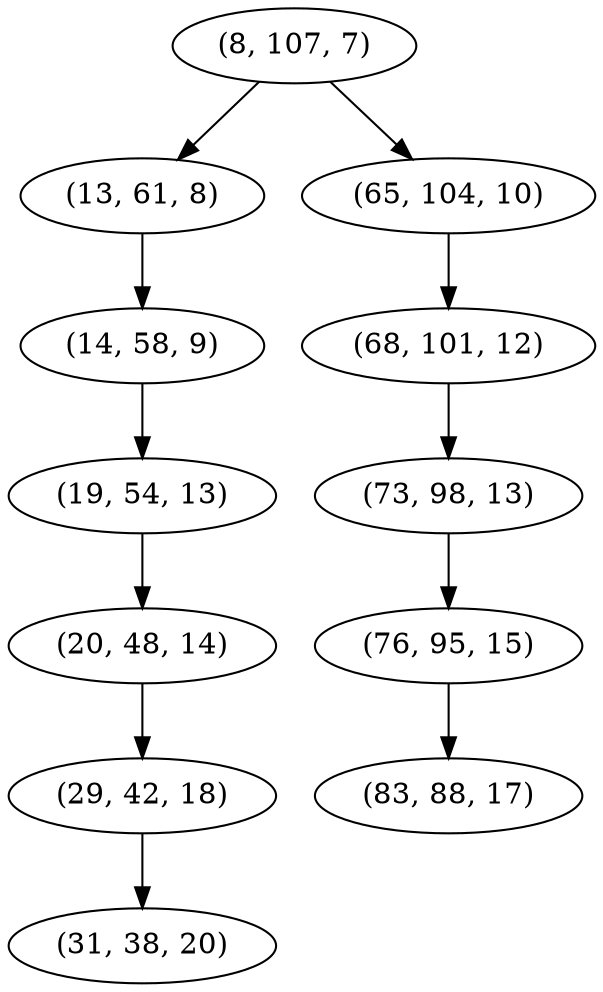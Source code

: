 digraph tree {
    "(8, 107, 7)";
    "(13, 61, 8)";
    "(14, 58, 9)";
    "(19, 54, 13)";
    "(20, 48, 14)";
    "(29, 42, 18)";
    "(31, 38, 20)";
    "(65, 104, 10)";
    "(68, 101, 12)";
    "(73, 98, 13)";
    "(76, 95, 15)";
    "(83, 88, 17)";
    "(8, 107, 7)" -> "(13, 61, 8)";
    "(8, 107, 7)" -> "(65, 104, 10)";
    "(13, 61, 8)" -> "(14, 58, 9)";
    "(14, 58, 9)" -> "(19, 54, 13)";
    "(19, 54, 13)" -> "(20, 48, 14)";
    "(20, 48, 14)" -> "(29, 42, 18)";
    "(29, 42, 18)" -> "(31, 38, 20)";
    "(65, 104, 10)" -> "(68, 101, 12)";
    "(68, 101, 12)" -> "(73, 98, 13)";
    "(73, 98, 13)" -> "(76, 95, 15)";
    "(76, 95, 15)" -> "(83, 88, 17)";
}
